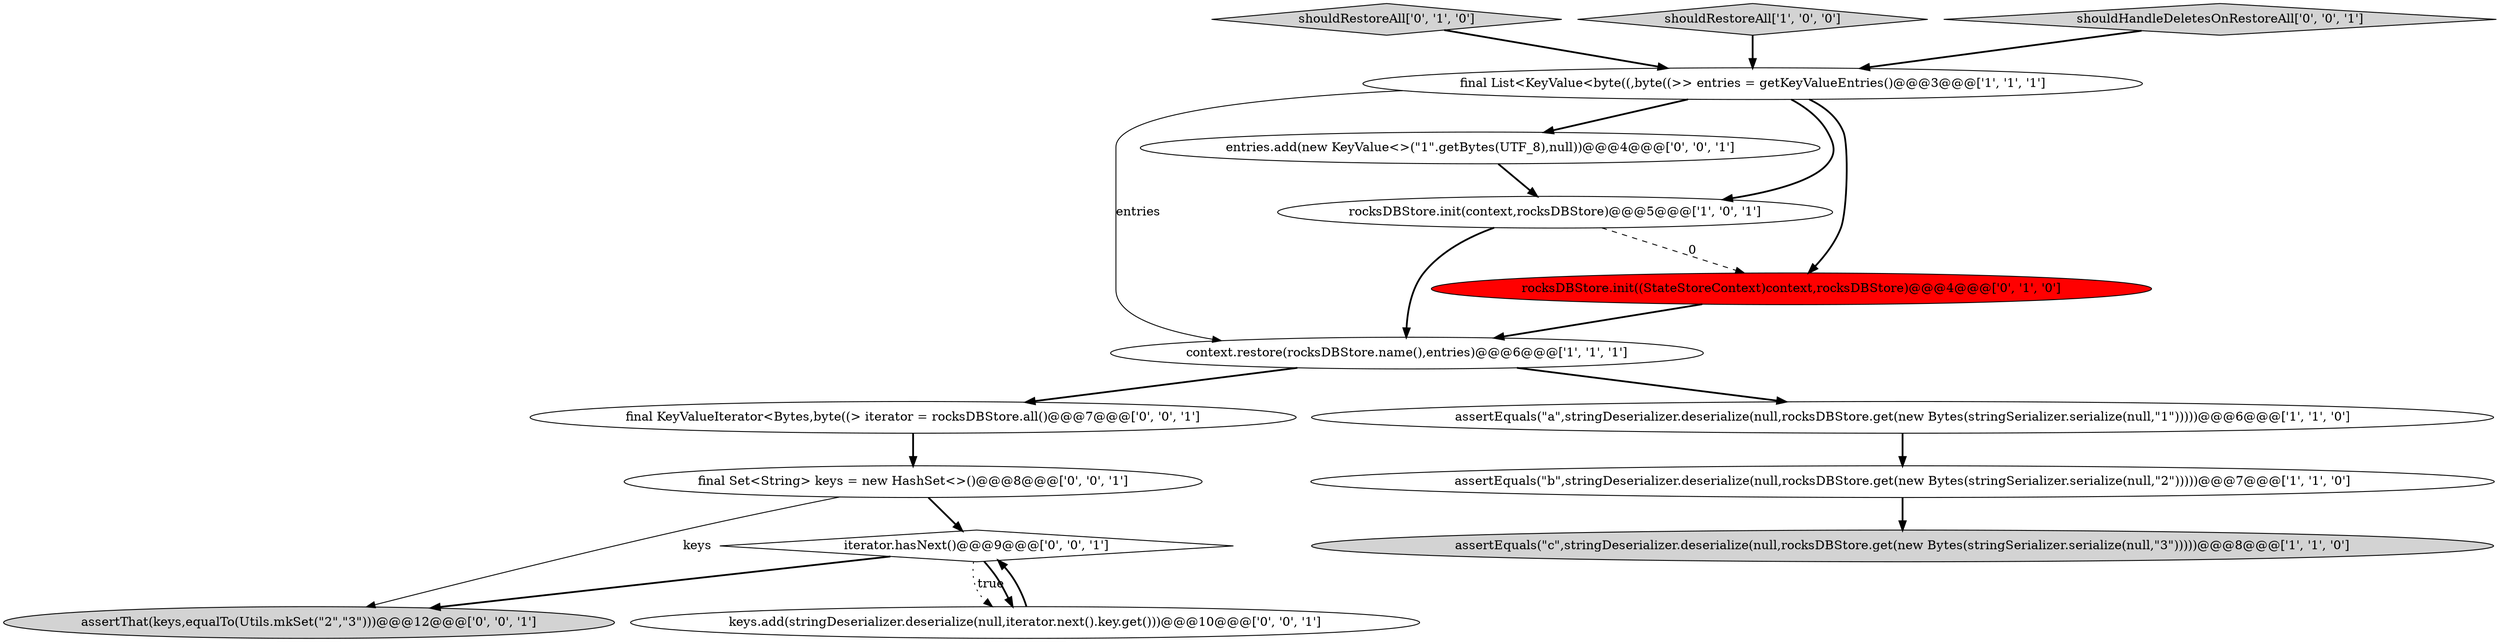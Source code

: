 digraph {
7 [style = filled, label = "shouldRestoreAll['0', '1', '0']", fillcolor = lightgray, shape = diamond image = "AAA0AAABBB2BBB"];
5 [style = filled, label = "context.restore(rocksDBStore.name(),entries)@@@6@@@['1', '1', '1']", fillcolor = white, shape = ellipse image = "AAA0AAABBB1BBB"];
14 [style = filled, label = "entries.add(new KeyValue<>(\"1\".getBytes(UTF_8),null))@@@4@@@['0', '0', '1']", fillcolor = white, shape = ellipse image = "AAA0AAABBB3BBB"];
10 [style = filled, label = "iterator.hasNext()@@@9@@@['0', '0', '1']", fillcolor = white, shape = diamond image = "AAA0AAABBB3BBB"];
9 [style = filled, label = "final KeyValueIterator<Bytes,byte((> iterator = rocksDBStore.all()@@@7@@@['0', '0', '1']", fillcolor = white, shape = ellipse image = "AAA0AAABBB3BBB"];
0 [style = filled, label = "shouldRestoreAll['1', '0', '0']", fillcolor = lightgray, shape = diamond image = "AAA0AAABBB1BBB"];
1 [style = filled, label = "rocksDBStore.init(context,rocksDBStore)@@@5@@@['1', '0', '1']", fillcolor = white, shape = ellipse image = "AAA0AAABBB1BBB"];
11 [style = filled, label = "final Set<String> keys = new HashSet<>()@@@8@@@['0', '0', '1']", fillcolor = white, shape = ellipse image = "AAA0AAABBB3BBB"];
6 [style = filled, label = "final List<KeyValue<byte((,byte((>> entries = getKeyValueEntries()@@@3@@@['1', '1', '1']", fillcolor = white, shape = ellipse image = "AAA0AAABBB1BBB"];
13 [style = filled, label = "shouldHandleDeletesOnRestoreAll['0', '0', '1']", fillcolor = lightgray, shape = diamond image = "AAA0AAABBB3BBB"];
4 [style = filled, label = "assertEquals(\"c\",stringDeserializer.deserialize(null,rocksDBStore.get(new Bytes(stringSerializer.serialize(null,\"3\")))))@@@8@@@['1', '1', '0']", fillcolor = lightgray, shape = ellipse image = "AAA0AAABBB1BBB"];
15 [style = filled, label = "assertThat(keys,equalTo(Utils.mkSet(\"2\",\"3\")))@@@12@@@['0', '0', '1']", fillcolor = lightgray, shape = ellipse image = "AAA0AAABBB3BBB"];
3 [style = filled, label = "assertEquals(\"b\",stringDeserializer.deserialize(null,rocksDBStore.get(new Bytes(stringSerializer.serialize(null,\"2\")))))@@@7@@@['1', '1', '0']", fillcolor = white, shape = ellipse image = "AAA0AAABBB1BBB"];
8 [style = filled, label = "rocksDBStore.init((StateStoreContext)context,rocksDBStore)@@@4@@@['0', '1', '0']", fillcolor = red, shape = ellipse image = "AAA1AAABBB2BBB"];
2 [style = filled, label = "assertEquals(\"a\",stringDeserializer.deserialize(null,rocksDBStore.get(new Bytes(stringSerializer.serialize(null,\"1\")))))@@@6@@@['1', '1', '0']", fillcolor = white, shape = ellipse image = "AAA0AAABBB1BBB"];
12 [style = filled, label = "keys.add(stringDeserializer.deserialize(null,iterator.next().key.get()))@@@10@@@['0', '0', '1']", fillcolor = white, shape = ellipse image = "AAA0AAABBB3BBB"];
1->5 [style = bold, label=""];
10->12 [style = dotted, label="true"];
10->15 [style = bold, label=""];
9->11 [style = bold, label=""];
5->9 [style = bold, label=""];
0->6 [style = bold, label=""];
2->3 [style = bold, label=""];
11->15 [style = solid, label="keys"];
3->4 [style = bold, label=""];
14->1 [style = bold, label=""];
6->14 [style = bold, label=""];
6->1 [style = bold, label=""];
5->2 [style = bold, label=""];
12->10 [style = bold, label=""];
8->5 [style = bold, label=""];
11->10 [style = bold, label=""];
10->12 [style = bold, label=""];
6->8 [style = bold, label=""];
7->6 [style = bold, label=""];
1->8 [style = dashed, label="0"];
6->5 [style = solid, label="entries"];
13->6 [style = bold, label=""];
}
